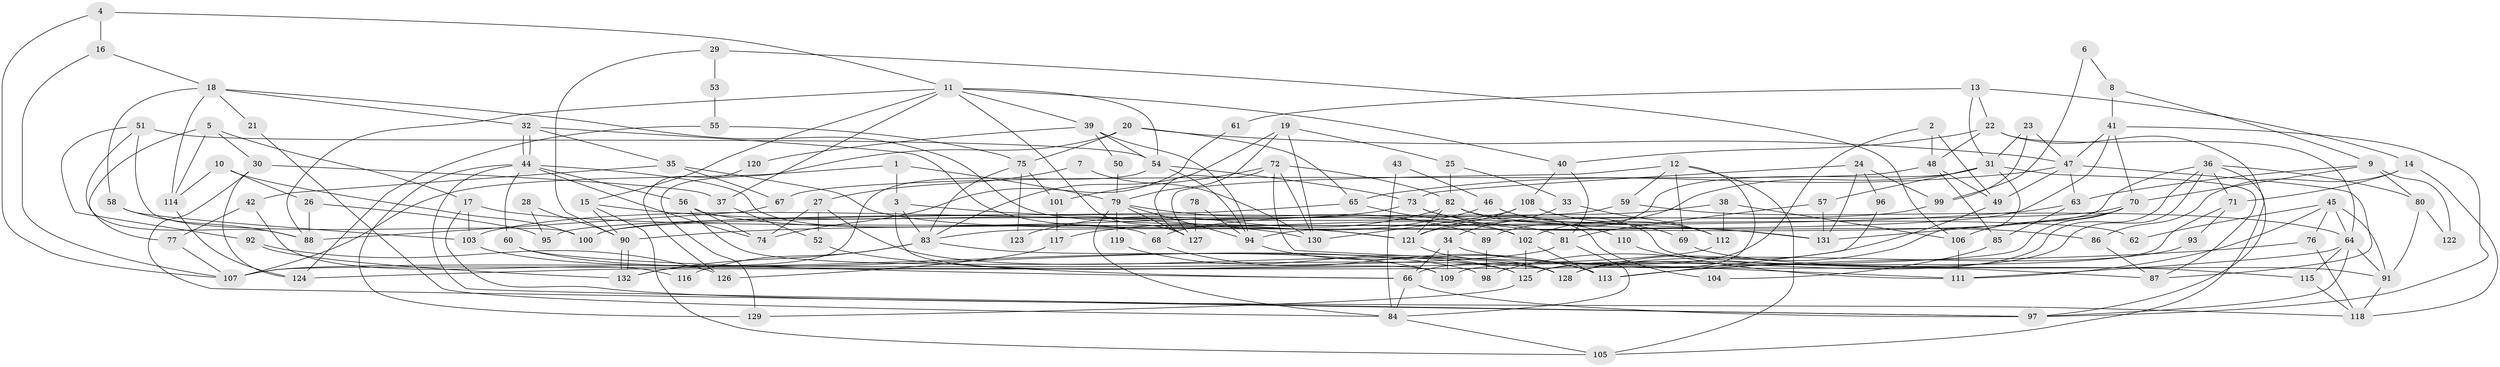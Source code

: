 // coarse degree distribution, {8: 0.030303030303030304, 7: 0.07575757575757576, 15: 0.015151515151515152, 2: 0.13636363636363635, 6: 0.10606060606060606, 3: 0.21212121212121213, 11: 0.06060606060606061, 5: 0.06060606060606061, 9: 0.06060606060606061, 10: 0.030303030303030304, 4: 0.16666666666666666, 13: 0.030303030303030304, 12: 0.015151515151515152}
// Generated by graph-tools (version 1.1) at 2025/18/03/04/25 18:18:42]
// undirected, 132 vertices, 264 edges
graph export_dot {
graph [start="1"]
  node [color=gray90,style=filled];
  1;
  2;
  3;
  4;
  5;
  6;
  7;
  8;
  9;
  10;
  11;
  12;
  13;
  14;
  15;
  16;
  17;
  18;
  19;
  20;
  21;
  22;
  23;
  24;
  25;
  26;
  27;
  28;
  29;
  30;
  31;
  32;
  33;
  34;
  35;
  36;
  37;
  38;
  39;
  40;
  41;
  42;
  43;
  44;
  45;
  46;
  47;
  48;
  49;
  50;
  51;
  52;
  53;
  54;
  55;
  56;
  57;
  58;
  59;
  60;
  61;
  62;
  63;
  64;
  65;
  66;
  67;
  68;
  69;
  70;
  71;
  72;
  73;
  74;
  75;
  76;
  77;
  78;
  79;
  80;
  81;
  82;
  83;
  84;
  85;
  86;
  87;
  88;
  89;
  90;
  91;
  92;
  93;
  94;
  95;
  96;
  97;
  98;
  99;
  100;
  101;
  102;
  103;
  104;
  105;
  106;
  107;
  108;
  109;
  110;
  111;
  112;
  113;
  114;
  115;
  116;
  117;
  118;
  119;
  120;
  121;
  122;
  123;
  124;
  125;
  126;
  127;
  128;
  129;
  130;
  131;
  132;
  1 -- 3;
  1 -- 107;
  1 -- 79;
  2 -- 49;
  2 -- 66;
  2 -- 48;
  3 -- 109;
  3 -- 83;
  3 -- 131;
  4 -- 16;
  4 -- 107;
  4 -- 11;
  5 -- 114;
  5 -- 17;
  5 -- 30;
  5 -- 77;
  6 -- 8;
  6 -- 99;
  7 -- 27;
  7 -- 130;
  8 -- 9;
  8 -- 41;
  9 -- 80;
  9 -- 63;
  9 -- 70;
  9 -- 122;
  10 -- 100;
  10 -- 114;
  10 -- 26;
  11 -- 54;
  11 -- 15;
  11 -- 37;
  11 -- 39;
  11 -- 40;
  11 -- 88;
  11 -- 127;
  12 -- 125;
  12 -- 127;
  12 -- 59;
  12 -- 69;
  12 -- 105;
  13 -- 22;
  13 -- 31;
  13 -- 14;
  13 -- 61;
  14 -- 86;
  14 -- 71;
  14 -- 118;
  15 -- 105;
  15 -- 90;
  15 -- 130;
  16 -- 18;
  16 -- 107;
  17 -- 121;
  17 -- 118;
  17 -- 103;
  18 -- 32;
  18 -- 58;
  18 -- 21;
  18 -- 62;
  18 -- 114;
  19 -- 25;
  19 -- 79;
  19 -- 83;
  19 -- 130;
  20 -- 129;
  20 -- 47;
  20 -- 65;
  20 -- 75;
  21 -- 84;
  22 -- 40;
  22 -- 97;
  22 -- 48;
  22 -- 64;
  23 -- 47;
  23 -- 31;
  23 -- 99;
  24 -- 99;
  24 -- 131;
  24 -- 73;
  24 -- 96;
  25 -- 33;
  25 -- 82;
  26 -- 88;
  26 -- 95;
  27 -- 128;
  27 -- 74;
  27 -- 52;
  28 -- 95;
  28 -- 90;
  29 -- 106;
  29 -- 90;
  29 -- 53;
  30 -- 97;
  30 -- 37;
  30 -- 124;
  31 -- 57;
  31 -- 102;
  31 -- 87;
  31 -- 89;
  31 -- 128;
  32 -- 81;
  32 -- 44;
  32 -- 44;
  32 -- 35;
  33 -- 34;
  33 -- 112;
  34 -- 109;
  34 -- 66;
  34 -- 87;
  35 -- 67;
  35 -- 42;
  35 -- 121;
  36 -- 105;
  36 -- 128;
  36 -- 71;
  36 -- 80;
  36 -- 94;
  36 -- 125;
  37 -- 52;
  38 -- 106;
  38 -- 68;
  38 -- 112;
  39 -- 94;
  39 -- 50;
  39 -- 54;
  39 -- 120;
  40 -- 108;
  40 -- 81;
  41 -- 70;
  41 -- 83;
  41 -- 47;
  41 -- 97;
  42 -- 77;
  42 -- 116;
  43 -- 84;
  43 -- 46;
  44 -- 97;
  44 -- 56;
  44 -- 60;
  44 -- 68;
  44 -- 74;
  44 -- 129;
  45 -- 76;
  45 -- 64;
  45 -- 62;
  45 -- 91;
  45 -- 111;
  46 -- 91;
  46 -- 69;
  46 -- 117;
  47 -- 87;
  47 -- 49;
  47 -- 63;
  47 -- 65;
  48 -- 49;
  48 -- 67;
  48 -- 85;
  49 -- 98;
  50 -- 79;
  51 -- 100;
  51 -- 54;
  51 -- 88;
  51 -- 92;
  52 -- 66;
  53 -- 55;
  54 -- 94;
  54 -- 73;
  54 -- 132;
  55 -- 124;
  55 -- 75;
  56 -- 102;
  56 -- 74;
  56 -- 128;
  57 -- 131;
  57 -- 81;
  58 -- 88;
  58 -- 103;
  59 -- 64;
  59 -- 100;
  60 -- 66;
  60 -- 98;
  61 -- 74;
  63 -- 90;
  63 -- 85;
  64 -- 111;
  64 -- 91;
  64 -- 97;
  64 -- 115;
  65 -- 95;
  65 -- 102;
  66 -- 97;
  66 -- 84;
  67 -- 88;
  68 -- 113;
  69 -- 115;
  70 -- 131;
  70 -- 100;
  70 -- 106;
  70 -- 107;
  71 -- 93;
  71 -- 109;
  72 -- 127;
  72 -- 130;
  72 -- 82;
  72 -- 101;
  72 -- 111;
  73 -- 103;
  73 -- 104;
  73 -- 131;
  75 -- 83;
  75 -- 101;
  75 -- 123;
  76 -- 118;
  76 -- 113;
  77 -- 107;
  78 -- 94;
  78 -- 127;
  79 -- 89;
  79 -- 84;
  79 -- 94;
  79 -- 119;
  79 -- 127;
  80 -- 91;
  80 -- 122;
  81 -- 84;
  81 -- 107;
  82 -- 121;
  82 -- 86;
  82 -- 110;
  82 -- 123;
  83 -- 132;
  83 -- 116;
  83 -- 125;
  84 -- 105;
  85 -- 104;
  86 -- 87;
  89 -- 98;
  90 -- 132;
  90 -- 132;
  91 -- 118;
  92 -- 132;
  92 -- 126;
  93 -- 128;
  94 -- 113;
  96 -- 113;
  99 -- 121;
  101 -- 117;
  102 -- 125;
  102 -- 113;
  103 -- 109;
  106 -- 111;
  108 -- 130;
  108 -- 121;
  108 -- 112;
  110 -- 111;
  112 -- 124;
  114 -- 124;
  115 -- 118;
  117 -- 126;
  119 -- 125;
  120 -- 126;
  121 -- 128;
  125 -- 129;
}
